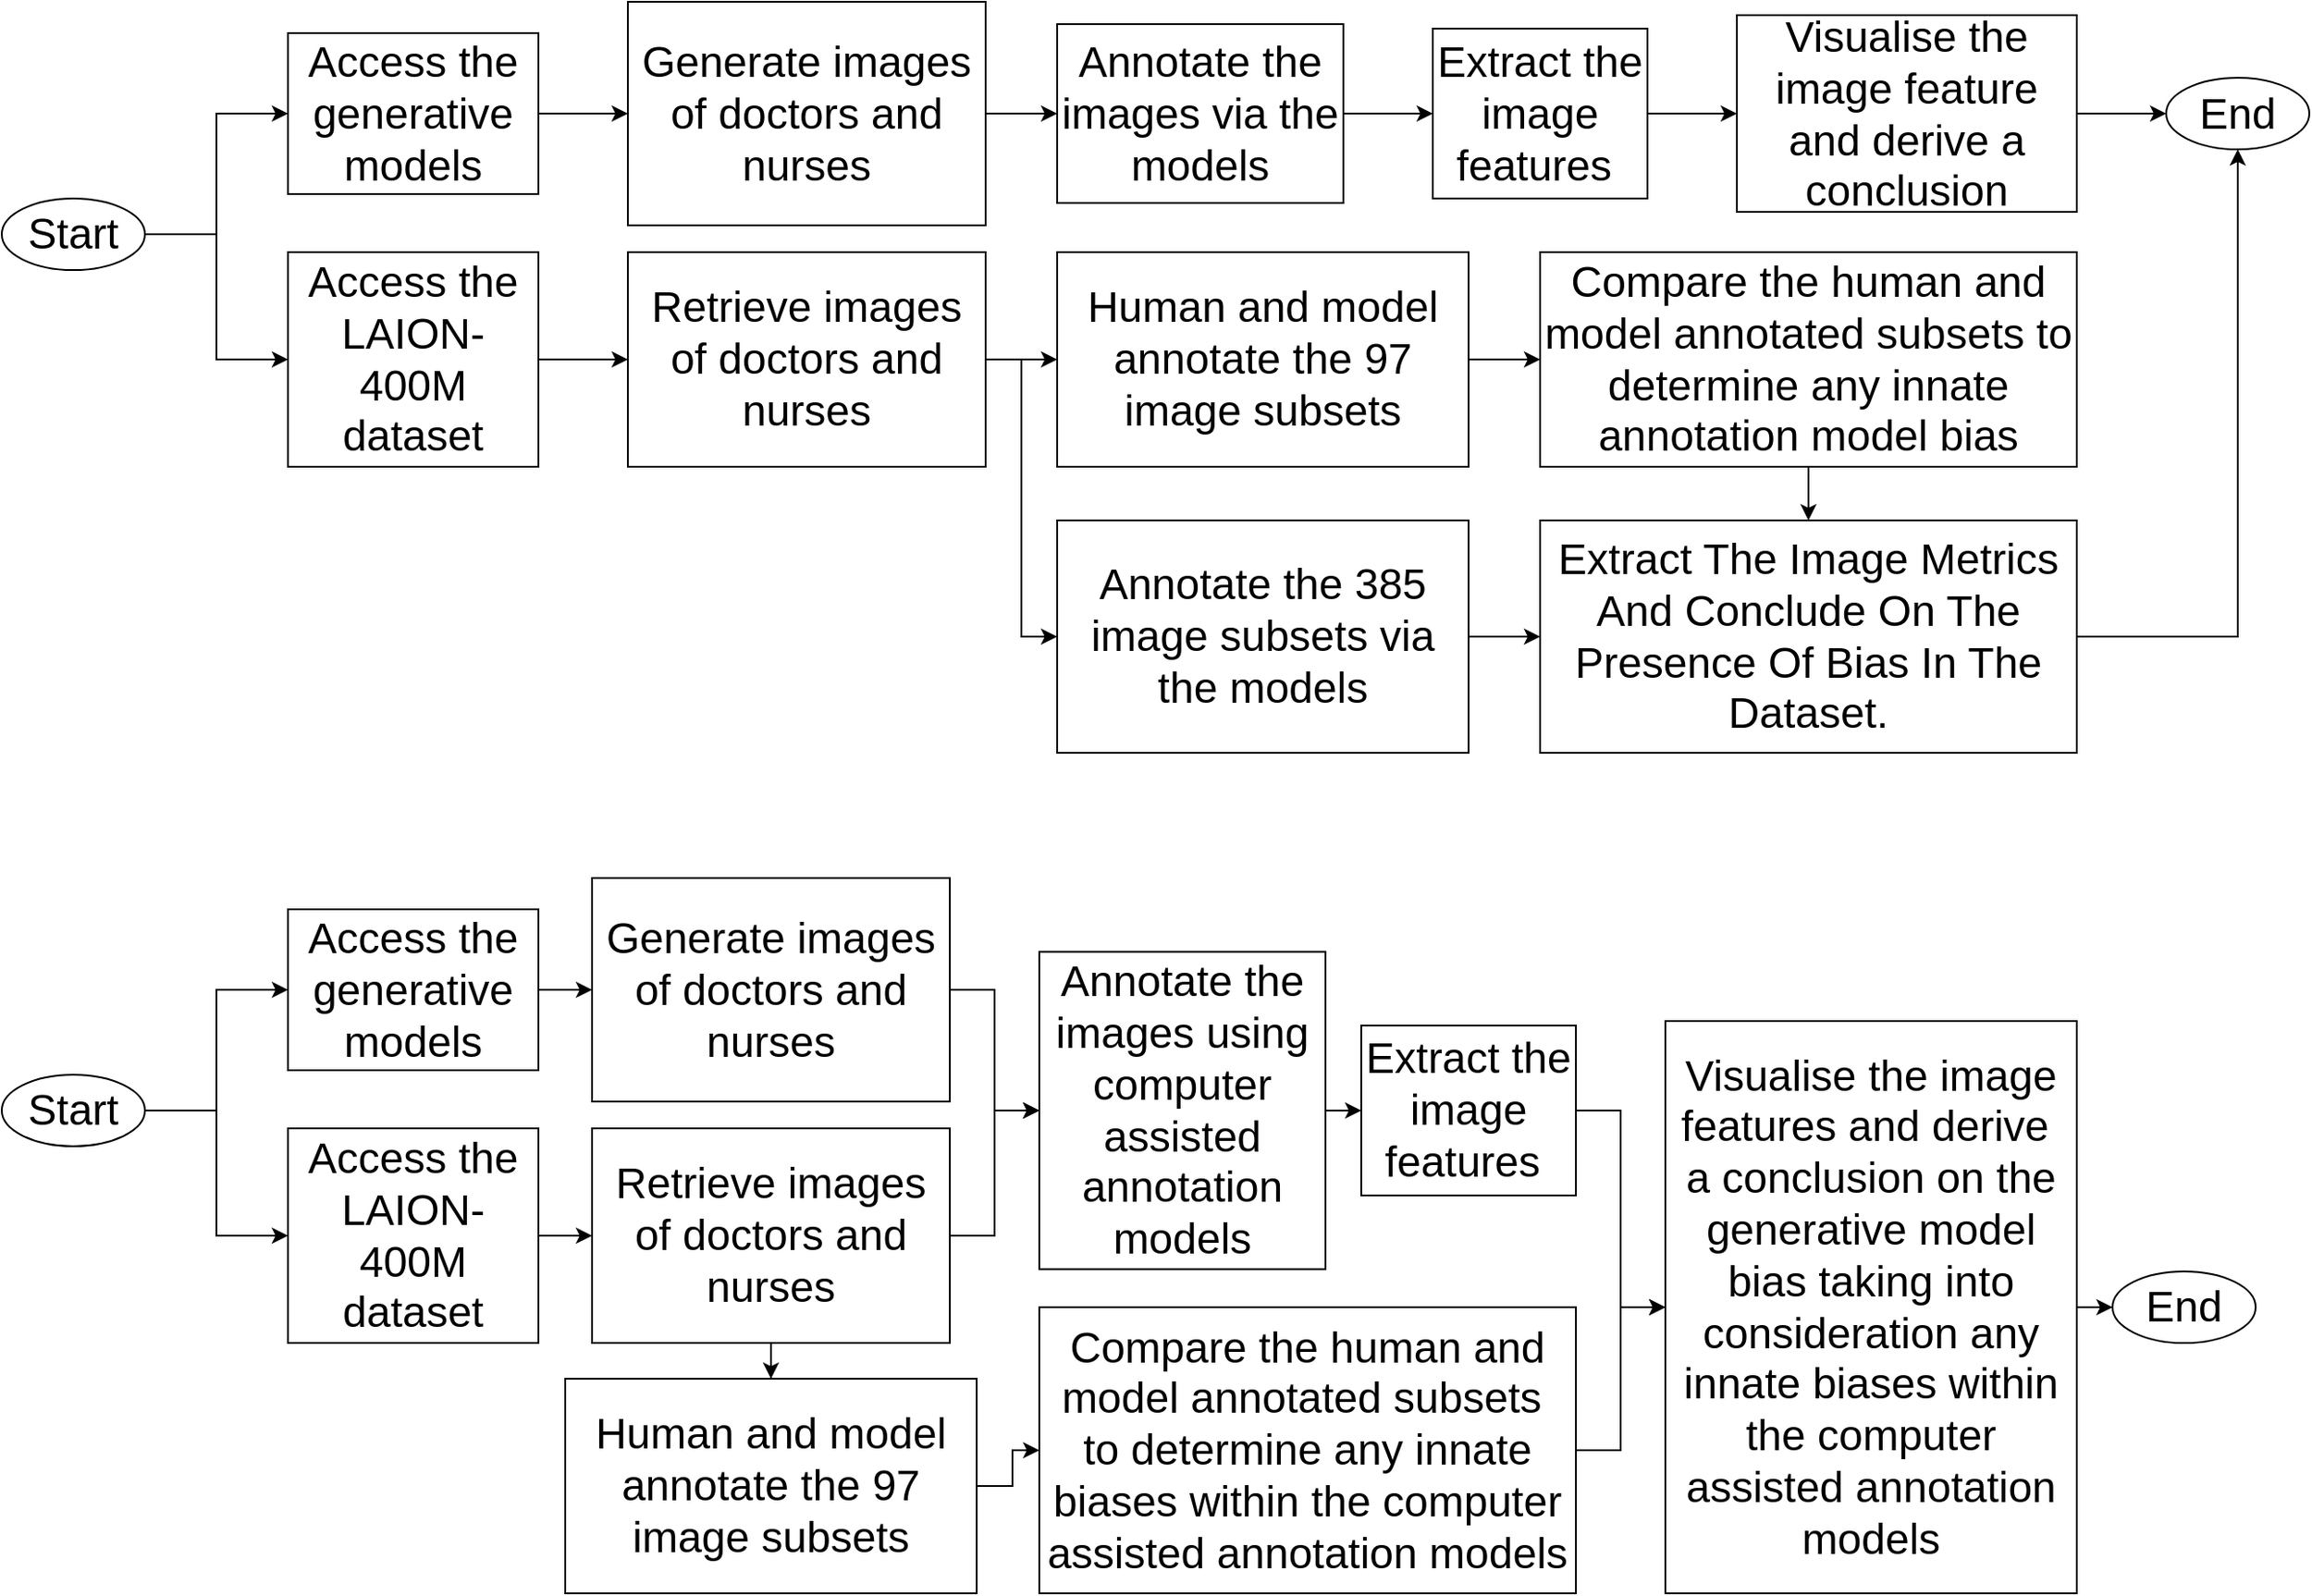 <mxfile version="24.3.1" type="device">
  <diagram name="Page-1" id="LVkfhNQGLRpLsRczniN1">
    <mxGraphModel dx="3240" dy="1260" grid="1" gridSize="10" guides="1" tooltips="1" connect="1" arrows="1" fold="1" page="1" pageScale="1" pageWidth="850" pageHeight="1100" math="0" shadow="0">
      <root>
        <mxCell id="0" />
        <mxCell id="1" parent="0" />
        <mxCell id="PJYJ61MTsyM6jZx0EHo--5" style="edgeStyle=orthogonalEdgeStyle;rounded=0;orthogonalLoop=1;jettySize=auto;html=1;entryX=0;entryY=0.5;entryDx=0;entryDy=0;fontSize=24;" parent="1" source="PJYJ61MTsyM6jZx0EHo--2" target="PJYJ61MTsyM6jZx0EHo--4" edge="1">
          <mxGeometry relative="1" as="geometry" />
        </mxCell>
        <mxCell id="PJYJ61MTsyM6jZx0EHo--13" style="edgeStyle=orthogonalEdgeStyle;rounded=0;orthogonalLoop=1;jettySize=auto;html=1;entryX=0;entryY=0.5;entryDx=0;entryDy=0;fontSize=24;" parent="1" source="PJYJ61MTsyM6jZx0EHo--2" target="PJYJ61MTsyM6jZx0EHo--14" edge="1">
          <mxGeometry relative="1" as="geometry">
            <mxPoint x="100" y="350" as="targetPoint" />
          </mxGeometry>
        </mxCell>
        <mxCell id="PJYJ61MTsyM6jZx0EHo--2" value="Start" style="ellipse;whiteSpace=wrap;html=1;fontSize=24;" parent="1" vertex="1">
          <mxGeometry x="-90" y="190" width="80" height="40" as="geometry" />
        </mxCell>
        <mxCell id="PJYJ61MTsyM6jZx0EHo--3" value="End" style="ellipse;whiteSpace=wrap;html=1;fontSize=24;" parent="1" vertex="1">
          <mxGeometry x="1120" y="122.5" width="80" height="40" as="geometry" />
        </mxCell>
        <mxCell id="PJYJ61MTsyM6jZx0EHo--7" value="" style="edgeStyle=orthogonalEdgeStyle;rounded=0;orthogonalLoop=1;jettySize=auto;html=1;fontSize=24;" parent="1" source="PJYJ61MTsyM6jZx0EHo--4" target="PJYJ61MTsyM6jZx0EHo--6" edge="1">
          <mxGeometry relative="1" as="geometry" />
        </mxCell>
        <mxCell id="PJYJ61MTsyM6jZx0EHo--4" value="Access the LAION-400M dataset" style="rounded=0;whiteSpace=wrap;html=1;fontSize=24;" parent="1" vertex="1">
          <mxGeometry x="70" y="220" width="140" height="120" as="geometry" />
        </mxCell>
        <mxCell id="PJYJ61MTsyM6jZx0EHo--10" value="" style="edgeStyle=orthogonalEdgeStyle;rounded=0;orthogonalLoop=1;jettySize=auto;html=1;fontSize=24;" parent="1" source="PJYJ61MTsyM6jZx0EHo--6" target="PJYJ61MTsyM6jZx0EHo--9" edge="1">
          <mxGeometry relative="1" as="geometry" />
        </mxCell>
        <mxCell id="PJYJ61MTsyM6jZx0EHo--28" style="edgeStyle=orthogonalEdgeStyle;rounded=0;orthogonalLoop=1;jettySize=auto;html=1;entryX=0;entryY=0.5;entryDx=0;entryDy=0;fontSize=24;" parent="1" source="PJYJ61MTsyM6jZx0EHo--6" target="PJYJ61MTsyM6jZx0EHo--29" edge="1">
          <mxGeometry relative="1" as="geometry">
            <mxPoint x="390" y="510" as="targetPoint" />
          </mxGeometry>
        </mxCell>
        <mxCell id="PJYJ61MTsyM6jZx0EHo--6" value="Retrieve images of doctors and nurses" style="rounded=0;whiteSpace=wrap;html=1;fontSize=24;" parent="1" vertex="1">
          <mxGeometry x="260" y="220" width="200" height="120" as="geometry" />
        </mxCell>
        <mxCell id="PJYJ61MTsyM6jZx0EHo--34" value="" style="edgeStyle=orthogonalEdgeStyle;rounded=0;orthogonalLoop=1;jettySize=auto;html=1;fontSize=24;" parent="1" source="PJYJ61MTsyM6jZx0EHo--9" target="PJYJ61MTsyM6jZx0EHo--33" edge="1">
          <mxGeometry relative="1" as="geometry" />
        </mxCell>
        <mxCell id="PJYJ61MTsyM6jZx0EHo--9" value="Human and model annotate the 97 image subsets" style="whiteSpace=wrap;html=1;rounded=0;fontSize=24;" parent="1" vertex="1">
          <mxGeometry x="500" y="220" width="230" height="120" as="geometry" />
        </mxCell>
        <mxCell id="PJYJ61MTsyM6jZx0EHo--24" value="" style="edgeStyle=orthogonalEdgeStyle;rounded=0;orthogonalLoop=1;jettySize=auto;html=1;fontSize=24;" parent="1" source="PJYJ61MTsyM6jZx0EHo--11" target="PJYJ61MTsyM6jZx0EHo--23" edge="1">
          <mxGeometry relative="1" as="geometry" />
        </mxCell>
        <mxCell id="PJYJ61MTsyM6jZx0EHo--11" value="Extract the image features&amp;nbsp;" style="whiteSpace=wrap;html=1;rounded=0;fontSize=24;" parent="1" vertex="1">
          <mxGeometry x="710" y="95" width="120" height="95" as="geometry" />
        </mxCell>
        <mxCell id="PJYJ61MTsyM6jZx0EHo--17" value="" style="edgeStyle=orthogonalEdgeStyle;rounded=0;orthogonalLoop=1;jettySize=auto;html=1;fontSize=24;" parent="1" source="PJYJ61MTsyM6jZx0EHo--14" target="PJYJ61MTsyM6jZx0EHo--16" edge="1">
          <mxGeometry relative="1" as="geometry" />
        </mxCell>
        <mxCell id="PJYJ61MTsyM6jZx0EHo--14" value="Access the generative models" style="rounded=0;whiteSpace=wrap;html=1;fontSize=24;" parent="1" vertex="1">
          <mxGeometry x="70" y="97.5" width="140" height="90" as="geometry" />
        </mxCell>
        <mxCell id="PJYJ61MTsyM6jZx0EHo--20" value="" style="edgeStyle=orthogonalEdgeStyle;rounded=0;orthogonalLoop=1;jettySize=auto;html=1;fontSize=24;" parent="1" source="PJYJ61MTsyM6jZx0EHo--16" target="PJYJ61MTsyM6jZx0EHo--19" edge="1">
          <mxGeometry relative="1" as="geometry" />
        </mxCell>
        <mxCell id="PJYJ61MTsyM6jZx0EHo--16" value="Generate images of doctors and nurses" style="whiteSpace=wrap;html=1;rounded=0;fontSize=24;" parent="1" vertex="1">
          <mxGeometry x="260" y="80" width="200" height="125" as="geometry" />
        </mxCell>
        <mxCell id="PJYJ61MTsyM6jZx0EHo--36" style="edgeStyle=orthogonalEdgeStyle;rounded=0;orthogonalLoop=1;jettySize=auto;html=1;entryX=0;entryY=0.5;entryDx=0;entryDy=0;fontSize=24;" parent="1" source="PJYJ61MTsyM6jZx0EHo--19" target="PJYJ61MTsyM6jZx0EHo--11" edge="1">
          <mxGeometry relative="1" as="geometry" />
        </mxCell>
        <mxCell id="PJYJ61MTsyM6jZx0EHo--19" value="Annotate the images via the models" style="whiteSpace=wrap;html=1;rounded=0;fontSize=24;" parent="1" vertex="1">
          <mxGeometry x="500" y="92.5" width="160" height="100" as="geometry" />
        </mxCell>
        <mxCell id="PJYJ61MTsyM6jZx0EHo--25" style="edgeStyle=orthogonalEdgeStyle;rounded=0;orthogonalLoop=1;jettySize=auto;html=1;entryX=0;entryY=0.5;entryDx=0;entryDy=0;fontSize=24;" parent="1" source="PJYJ61MTsyM6jZx0EHo--23" target="PJYJ61MTsyM6jZx0EHo--3" edge="1">
          <mxGeometry relative="1" as="geometry" />
        </mxCell>
        <mxCell id="PJYJ61MTsyM6jZx0EHo--23" value="Visualise the image feature and derive a conclusion" style="whiteSpace=wrap;html=1;rounded=0;fontSize=24;" parent="1" vertex="1">
          <mxGeometry x="880" y="87.5" width="190" height="110" as="geometry" />
        </mxCell>
        <mxCell id="PJYJ61MTsyM6jZx0EHo--31" value="" style="edgeStyle=orthogonalEdgeStyle;rounded=0;orthogonalLoop=1;jettySize=auto;html=1;fontSize=24;" parent="1" source="PJYJ61MTsyM6jZx0EHo--29" target="PJYJ61MTsyM6jZx0EHo--30" edge="1">
          <mxGeometry relative="1" as="geometry" />
        </mxCell>
        <mxCell id="PJYJ61MTsyM6jZx0EHo--29" value="Annotate the 385 image subsets via the models" style="whiteSpace=wrap;html=1;rounded=0;fontSize=24;" parent="1" vertex="1">
          <mxGeometry x="500" y="370" width="230" height="130" as="geometry" />
        </mxCell>
        <mxCell id="rnvi7lOJCw7PkxRH2IfI-1" style="edgeStyle=orthogonalEdgeStyle;rounded=0;orthogonalLoop=1;jettySize=auto;html=1;entryX=0.5;entryY=1;entryDx=0;entryDy=0;" edge="1" parent="1" source="PJYJ61MTsyM6jZx0EHo--30" target="PJYJ61MTsyM6jZx0EHo--3">
          <mxGeometry relative="1" as="geometry" />
        </mxCell>
        <mxCell id="PJYJ61MTsyM6jZx0EHo--30" value="Extract The Image Metrics And Conclude On The Presence Of Bias In The Dataset." style="whiteSpace=wrap;html=1;rounded=0;fontSize=24;" parent="1" vertex="1">
          <mxGeometry x="770" y="370" width="300" height="130" as="geometry" />
        </mxCell>
        <mxCell id="PJYJ61MTsyM6jZx0EHo--35" style="edgeStyle=orthogonalEdgeStyle;rounded=0;orthogonalLoop=1;jettySize=auto;html=1;entryX=0.5;entryY=0;entryDx=0;entryDy=0;fontSize=24;" parent="1" source="PJYJ61MTsyM6jZx0EHo--33" target="PJYJ61MTsyM6jZx0EHo--30" edge="1">
          <mxGeometry relative="1" as="geometry" />
        </mxCell>
        <mxCell id="PJYJ61MTsyM6jZx0EHo--33" value="Compare the human and model annotated subsets to determine any innate annotation model bias" style="whiteSpace=wrap;html=1;rounded=0;fontSize=24;" parent="1" vertex="1">
          <mxGeometry x="770" y="220" width="300" height="120" as="geometry" />
        </mxCell>
        <mxCell id="rnvi7lOJCw7PkxRH2IfI-2" style="edgeStyle=orthogonalEdgeStyle;rounded=0;orthogonalLoop=1;jettySize=auto;html=1;entryX=0;entryY=0.5;entryDx=0;entryDy=0;fontSize=24;" edge="1" parent="1" source="rnvi7lOJCw7PkxRH2IfI-4" target="rnvi7lOJCw7PkxRH2IfI-7">
          <mxGeometry relative="1" as="geometry" />
        </mxCell>
        <mxCell id="rnvi7lOJCw7PkxRH2IfI-3" style="edgeStyle=orthogonalEdgeStyle;rounded=0;orthogonalLoop=1;jettySize=auto;html=1;entryX=0;entryY=0.5;entryDx=0;entryDy=0;fontSize=24;" edge="1" parent="1" source="rnvi7lOJCw7PkxRH2IfI-4" target="rnvi7lOJCw7PkxRH2IfI-16">
          <mxGeometry relative="1" as="geometry">
            <mxPoint x="100" y="840" as="targetPoint" />
          </mxGeometry>
        </mxCell>
        <mxCell id="rnvi7lOJCw7PkxRH2IfI-4" value="Start" style="ellipse;whiteSpace=wrap;html=1;fontSize=24;" vertex="1" parent="1">
          <mxGeometry x="-90" y="680" width="80" height="40" as="geometry" />
        </mxCell>
        <mxCell id="rnvi7lOJCw7PkxRH2IfI-5" value="End" style="ellipse;whiteSpace=wrap;html=1;fontSize=24;" vertex="1" parent="1">
          <mxGeometry x="1090" y="790" width="80" height="40" as="geometry" />
        </mxCell>
        <mxCell id="rnvi7lOJCw7PkxRH2IfI-6" value="" style="edgeStyle=orthogonalEdgeStyle;rounded=0;orthogonalLoop=1;jettySize=auto;html=1;fontSize=24;" edge="1" parent="1" source="rnvi7lOJCw7PkxRH2IfI-7" target="rnvi7lOJCw7PkxRH2IfI-10">
          <mxGeometry relative="1" as="geometry" />
        </mxCell>
        <mxCell id="rnvi7lOJCw7PkxRH2IfI-7" value="Access the LAION-400M dataset" style="rounded=0;whiteSpace=wrap;html=1;fontSize=24;" vertex="1" parent="1">
          <mxGeometry x="70" y="710" width="140" height="120" as="geometry" />
        </mxCell>
        <mxCell id="rnvi7lOJCw7PkxRH2IfI-29" style="edgeStyle=orthogonalEdgeStyle;rounded=0;orthogonalLoop=1;jettySize=auto;html=1;entryX=0;entryY=0.5;entryDx=0;entryDy=0;" edge="1" parent="1" source="rnvi7lOJCw7PkxRH2IfI-10" target="rnvi7lOJCw7PkxRH2IfI-20">
          <mxGeometry relative="1" as="geometry" />
        </mxCell>
        <mxCell id="rnvi7lOJCw7PkxRH2IfI-39" style="edgeStyle=orthogonalEdgeStyle;rounded=0;orthogonalLoop=1;jettySize=auto;html=1;entryX=0.5;entryY=0;entryDx=0;entryDy=0;" edge="1" parent="1" source="rnvi7lOJCw7PkxRH2IfI-10" target="rnvi7lOJCw7PkxRH2IfI-12">
          <mxGeometry relative="1" as="geometry" />
        </mxCell>
        <mxCell id="rnvi7lOJCw7PkxRH2IfI-10" value="Retrieve images of doctors and nurses" style="rounded=0;whiteSpace=wrap;html=1;fontSize=24;" vertex="1" parent="1">
          <mxGeometry x="240" y="710" width="200" height="120" as="geometry" />
        </mxCell>
        <mxCell id="rnvi7lOJCw7PkxRH2IfI-11" value="" style="edgeStyle=orthogonalEdgeStyle;rounded=0;orthogonalLoop=1;jettySize=auto;html=1;fontSize=24;" edge="1" parent="1" source="rnvi7lOJCw7PkxRH2IfI-12" target="rnvi7lOJCw7PkxRH2IfI-28">
          <mxGeometry relative="1" as="geometry" />
        </mxCell>
        <mxCell id="rnvi7lOJCw7PkxRH2IfI-12" value="Human and model annotate the 97 image subsets" style="whiteSpace=wrap;html=1;rounded=0;fontSize=24;" vertex="1" parent="1">
          <mxGeometry x="225" y="850" width="230" height="120" as="geometry" />
        </mxCell>
        <mxCell id="rnvi7lOJCw7PkxRH2IfI-40" style="edgeStyle=orthogonalEdgeStyle;rounded=0;orthogonalLoop=1;jettySize=auto;html=1;entryX=0;entryY=0.5;entryDx=0;entryDy=0;" edge="1" parent="1" source="rnvi7lOJCw7PkxRH2IfI-14" target="rnvi7lOJCw7PkxRH2IfI-22">
          <mxGeometry relative="1" as="geometry" />
        </mxCell>
        <mxCell id="rnvi7lOJCw7PkxRH2IfI-14" value="Extract the image features&amp;nbsp;" style="whiteSpace=wrap;html=1;rounded=0;fontSize=24;" vertex="1" parent="1">
          <mxGeometry x="670" y="652.5" width="120" height="95" as="geometry" />
        </mxCell>
        <mxCell id="rnvi7lOJCw7PkxRH2IfI-15" value="" style="edgeStyle=orthogonalEdgeStyle;rounded=0;orthogonalLoop=1;jettySize=auto;html=1;fontSize=24;" edge="1" parent="1" source="rnvi7lOJCw7PkxRH2IfI-16" target="rnvi7lOJCw7PkxRH2IfI-18">
          <mxGeometry relative="1" as="geometry" />
        </mxCell>
        <mxCell id="rnvi7lOJCw7PkxRH2IfI-16" value="Access the generative models" style="rounded=0;whiteSpace=wrap;html=1;fontSize=24;" vertex="1" parent="1">
          <mxGeometry x="70" y="587.5" width="140" height="90" as="geometry" />
        </mxCell>
        <mxCell id="rnvi7lOJCw7PkxRH2IfI-17" value="" style="edgeStyle=orthogonalEdgeStyle;rounded=0;orthogonalLoop=1;jettySize=auto;html=1;fontSize=24;" edge="1" parent="1" source="rnvi7lOJCw7PkxRH2IfI-18" target="rnvi7lOJCw7PkxRH2IfI-20">
          <mxGeometry relative="1" as="geometry" />
        </mxCell>
        <mxCell id="rnvi7lOJCw7PkxRH2IfI-18" value="Generate images of doctors and nurses" style="whiteSpace=wrap;html=1;rounded=0;fontSize=24;" vertex="1" parent="1">
          <mxGeometry x="240" y="570" width="200" height="125" as="geometry" />
        </mxCell>
        <mxCell id="rnvi7lOJCw7PkxRH2IfI-19" style="edgeStyle=orthogonalEdgeStyle;rounded=0;orthogonalLoop=1;jettySize=auto;html=1;entryX=0;entryY=0.5;entryDx=0;entryDy=0;fontSize=24;" edge="1" parent="1" source="rnvi7lOJCw7PkxRH2IfI-20" target="rnvi7lOJCw7PkxRH2IfI-14">
          <mxGeometry relative="1" as="geometry" />
        </mxCell>
        <mxCell id="rnvi7lOJCw7PkxRH2IfI-20" value="Annotate the images using computer assisted annotation models" style="whiteSpace=wrap;html=1;rounded=0;fontSize=24;" vertex="1" parent="1">
          <mxGeometry x="490" y="611.25" width="160" height="177.5" as="geometry" />
        </mxCell>
        <mxCell id="rnvi7lOJCw7PkxRH2IfI-42" style="edgeStyle=orthogonalEdgeStyle;rounded=0;orthogonalLoop=1;jettySize=auto;html=1;entryX=0;entryY=0.5;entryDx=0;entryDy=0;" edge="1" parent="1" source="rnvi7lOJCw7PkxRH2IfI-22" target="rnvi7lOJCw7PkxRH2IfI-5">
          <mxGeometry relative="1" as="geometry" />
        </mxCell>
        <mxCell id="rnvi7lOJCw7PkxRH2IfI-22" value="Visualise the image features and derive&amp;nbsp;&lt;div&gt;a conclusion on the generative model bias taking into consideration any innate biases within the&amp;nbsp;&lt;span style=&quot;background-color: initial;&quot;&gt;computer assisted annotation models&lt;/span&gt;&lt;/div&gt;" style="whiteSpace=wrap;html=1;rounded=0;fontSize=24;" vertex="1" parent="1">
          <mxGeometry x="840" y="650" width="230" height="320" as="geometry" />
        </mxCell>
        <mxCell id="rnvi7lOJCw7PkxRH2IfI-23" value="" style="edgeStyle=orthogonalEdgeStyle;rounded=0;orthogonalLoop=1;jettySize=auto;html=1;fontSize=24;" edge="1" parent="1" target="rnvi7lOJCw7PkxRH2IfI-26">
          <mxGeometry relative="1" as="geometry">
            <mxPoint x="730" y="925" as="sourcePoint" />
          </mxGeometry>
        </mxCell>
        <mxCell id="rnvi7lOJCw7PkxRH2IfI-41" style="edgeStyle=orthogonalEdgeStyle;rounded=0;orthogonalLoop=1;jettySize=auto;html=1;entryX=0;entryY=0.5;entryDx=0;entryDy=0;" edge="1" parent="1" source="rnvi7lOJCw7PkxRH2IfI-28" target="rnvi7lOJCw7PkxRH2IfI-22">
          <mxGeometry relative="1" as="geometry" />
        </mxCell>
        <mxCell id="rnvi7lOJCw7PkxRH2IfI-28" value="Compare the human and model annotated subsets&amp;nbsp;&lt;div&gt;to determine any innate biases within the computer assisted annotation models&lt;/div&gt;" style="whiteSpace=wrap;html=1;rounded=0;fontSize=24;" vertex="1" parent="1">
          <mxGeometry x="490" y="810" width="300" height="160" as="geometry" />
        </mxCell>
      </root>
    </mxGraphModel>
  </diagram>
</mxfile>
